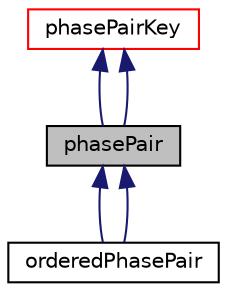 digraph "phasePair"
{
  bgcolor="transparent";
  edge [fontname="Helvetica",fontsize="10",labelfontname="Helvetica",labelfontsize="10"];
  node [fontname="Helvetica",fontsize="10",shape=record];
  Node0 [label="phasePair",height=0.2,width=0.4,color="black", fillcolor="grey75", style="filled", fontcolor="black"];
  Node1 -> Node0 [dir="back",color="midnightblue",fontsize="10",style="solid",fontname="Helvetica"];
  Node1 [label="phasePairKey",height=0.2,width=0.4,color="red",URL="$a02800.html"];
  Node1 -> Node0 [dir="back",color="midnightblue",fontsize="10",style="solid",fontname="Helvetica"];
  Node0 -> Node3 [dir="back",color="midnightblue",fontsize="10",style="solid",fontname="Helvetica"];
  Node3 [label="orderedPhasePair",height=0.2,width=0.4,color="black",URL="$a02792.html"];
  Node0 -> Node3 [dir="back",color="midnightblue",fontsize="10",style="solid",fontname="Helvetica"];
}
